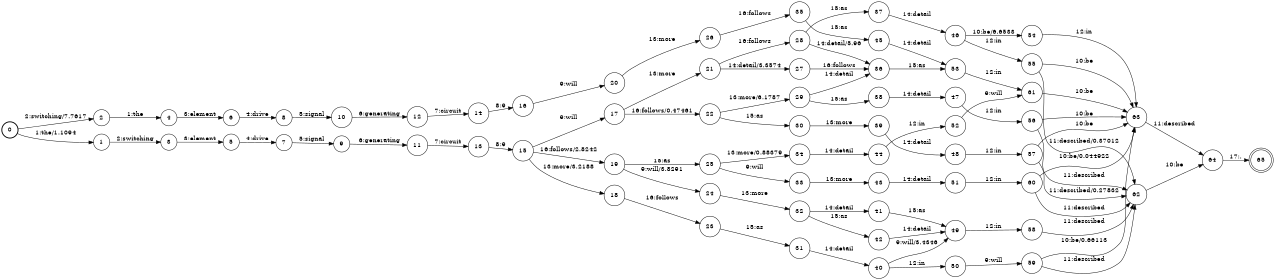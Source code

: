 digraph FST {
rankdir = LR;
size = "8.5,11";
label = "";
center = 1;
orientation = Portrait;
ranksep = "0.4";
nodesep = "0.25";
0 [label = "0", shape = circle, style = bold, fontsize = 14]
	0 -> 1 [label = "1:the/1.1094", fontsize = 14];
	0 -> 2 [label = "2:switching/7.7617", fontsize = 14];
1 [label = "1", shape = circle, style = solid, fontsize = 14]
	1 -> 3 [label = "2:switching", fontsize = 14];
2 [label = "2", shape = circle, style = solid, fontsize = 14]
	2 -> 4 [label = "1:the", fontsize = 14];
3 [label = "3", shape = circle, style = solid, fontsize = 14]
	3 -> 5 [label = "3:element", fontsize = 14];
4 [label = "4", shape = circle, style = solid, fontsize = 14]
	4 -> 6 [label = "3:element", fontsize = 14];
5 [label = "5", shape = circle, style = solid, fontsize = 14]
	5 -> 7 [label = "4:drive", fontsize = 14];
6 [label = "6", shape = circle, style = solid, fontsize = 14]
	6 -> 8 [label = "4:drive", fontsize = 14];
7 [label = "7", shape = circle, style = solid, fontsize = 14]
	7 -> 9 [label = "5:signal", fontsize = 14];
8 [label = "8", shape = circle, style = solid, fontsize = 14]
	8 -> 10 [label = "5:signal", fontsize = 14];
9 [label = "9", shape = circle, style = solid, fontsize = 14]
	9 -> 11 [label = "6:generating", fontsize = 14];
10 [label = "10", shape = circle, style = solid, fontsize = 14]
	10 -> 12 [label = "6:generating", fontsize = 14];
11 [label = "11", shape = circle, style = solid, fontsize = 14]
	11 -> 13 [label = "7:circuit", fontsize = 14];
12 [label = "12", shape = circle, style = solid, fontsize = 14]
	12 -> 14 [label = "7:circuit", fontsize = 14];
13 [label = "13", shape = circle, style = solid, fontsize = 14]
	13 -> 15 [label = "8:9", fontsize = 14];
14 [label = "14", shape = circle, style = solid, fontsize = 14]
	14 -> 16 [label = "8:9", fontsize = 14];
15 [label = "15", shape = circle, style = solid, fontsize = 14]
	15 -> 17 [label = "9:will", fontsize = 14];
	15 -> 18 [label = "13:more/3.2188", fontsize = 14];
	15 -> 19 [label = "16:follows/2.8242", fontsize = 14];
16 [label = "16", shape = circle, style = solid, fontsize = 14]
	16 -> 20 [label = "9:will", fontsize = 14];
17 [label = "17", shape = circle, style = solid, fontsize = 14]
	17 -> 21 [label = "13:more", fontsize = 14];
	17 -> 22 [label = "16:follows/0.47461", fontsize = 14];
18 [label = "18", shape = circle, style = solid, fontsize = 14]
	18 -> 23 [label = "16:follows", fontsize = 14];
19 [label = "19", shape = circle, style = solid, fontsize = 14]
	19 -> 24 [label = "9:will/3.8291", fontsize = 14];
	19 -> 25 [label = "15:as", fontsize = 14];
20 [label = "20", shape = circle, style = solid, fontsize = 14]
	20 -> 26 [label = "13:more", fontsize = 14];
21 [label = "21", shape = circle, style = solid, fontsize = 14]
	21 -> 27 [label = "14:detail/3.3574", fontsize = 14];
	21 -> 28 [label = "16:follows", fontsize = 14];
22 [label = "22", shape = circle, style = solid, fontsize = 14]
	22 -> 29 [label = "13:more/6.1787", fontsize = 14];
	22 -> 30 [label = "15:as", fontsize = 14];
23 [label = "23", shape = circle, style = solid, fontsize = 14]
	23 -> 31 [label = "15:as", fontsize = 14];
24 [label = "24", shape = circle, style = solid, fontsize = 14]
	24 -> 32 [label = "13:more", fontsize = 14];
25 [label = "25", shape = circle, style = solid, fontsize = 14]
	25 -> 33 [label = "9:will", fontsize = 14];
	25 -> 34 [label = "13:more/0.88379", fontsize = 14];
26 [label = "26", shape = circle, style = solid, fontsize = 14]
	26 -> 35 [label = "16:follows", fontsize = 14];
27 [label = "27", shape = circle, style = solid, fontsize = 14]
	27 -> 36 [label = "16:follows", fontsize = 14];
28 [label = "28", shape = circle, style = solid, fontsize = 14]
	28 -> 36 [label = "14:detail/5.96", fontsize = 14];
	28 -> 37 [label = "15:as", fontsize = 14];
29 [label = "29", shape = circle, style = solid, fontsize = 14]
	29 -> 36 [label = "14:detail", fontsize = 14];
	29 -> 38 [label = "15:as", fontsize = 14];
30 [label = "30", shape = circle, style = solid, fontsize = 14]
	30 -> 39 [label = "13:more", fontsize = 14];
31 [label = "31", shape = circle, style = solid, fontsize = 14]
	31 -> 40 [label = "14:detail", fontsize = 14];
32 [label = "32", shape = circle, style = solid, fontsize = 14]
	32 -> 41 [label = "14:detail", fontsize = 14];
	32 -> 42 [label = "15:as", fontsize = 14];
33 [label = "33", shape = circle, style = solid, fontsize = 14]
	33 -> 43 [label = "13:more", fontsize = 14];
34 [label = "34", shape = circle, style = solid, fontsize = 14]
	34 -> 44 [label = "14:detail", fontsize = 14];
35 [label = "35", shape = circle, style = solid, fontsize = 14]
	35 -> 45 [label = "15:as", fontsize = 14];
36 [label = "36", shape = circle, style = solid, fontsize = 14]
	36 -> 53 [label = "15:as", fontsize = 14];
37 [label = "37", shape = circle, style = solid, fontsize = 14]
	37 -> 46 [label = "14:detail", fontsize = 14];
38 [label = "38", shape = circle, style = solid, fontsize = 14]
	38 -> 47 [label = "14:detail", fontsize = 14];
39 [label = "39", shape = circle, style = solid, fontsize = 14]
	39 -> 48 [label = "14:detail", fontsize = 14];
40 [label = "40", shape = circle, style = solid, fontsize = 14]
	40 -> 49 [label = "9:will/3.4346", fontsize = 14];
	40 -> 50 [label = "12:in", fontsize = 14];
41 [label = "41", shape = circle, style = solid, fontsize = 14]
	41 -> 49 [label = "15:as", fontsize = 14];
42 [label = "42", shape = circle, style = solid, fontsize = 14]
	42 -> 49 [label = "14:detail", fontsize = 14];
43 [label = "43", shape = circle, style = solid, fontsize = 14]
	43 -> 51 [label = "14:detail", fontsize = 14];
44 [label = "44", shape = circle, style = solid, fontsize = 14]
	44 -> 52 [label = "12:in", fontsize = 14];
45 [label = "45", shape = circle, style = solid, fontsize = 14]
	45 -> 53 [label = "14:detail", fontsize = 14];
46 [label = "46", shape = circle, style = solid, fontsize = 14]
	46 -> 54 [label = "10:be/6.6533", fontsize = 14];
	46 -> 55 [label = "12:in", fontsize = 14];
47 [label = "47", shape = circle, style = solid, fontsize = 14]
	47 -> 56 [label = "12:in", fontsize = 14];
48 [label = "48", shape = circle, style = solid, fontsize = 14]
	48 -> 57 [label = "12:in", fontsize = 14];
49 [label = "49", shape = circle, style = solid, fontsize = 14]
	49 -> 58 [label = "12:in", fontsize = 14];
50 [label = "50", shape = circle, style = solid, fontsize = 14]
	50 -> 59 [label = "9:will", fontsize = 14];
51 [label = "51", shape = circle, style = solid, fontsize = 14]
	51 -> 60 [label = "12:in", fontsize = 14];
52 [label = "52", shape = circle, style = solid, fontsize = 14]
	52 -> 61 [label = "9:will", fontsize = 14];
53 [label = "53", shape = circle, style = solid, fontsize = 14]
	53 -> 61 [label = "12:in", fontsize = 14];
54 [label = "54", shape = circle, style = solid, fontsize = 14]
	54 -> 63 [label = "12:in", fontsize = 14];
55 [label = "55", shape = circle, style = solid, fontsize = 14]
	55 -> 63 [label = "10:be", fontsize = 14];
	55 -> 62 [label = "11:described/0.37012", fontsize = 14];
56 [label = "56", shape = circle, style = solid, fontsize = 14]
	56 -> 63 [label = "10:be", fontsize = 14];
	56 -> 62 [label = "11:described", fontsize = 14];
57 [label = "57", shape = circle, style = solid, fontsize = 14]
	57 -> 63 [label = "10:be", fontsize = 14];
	57 -> 62 [label = "11:described/0.27832", fontsize = 14];
58 [label = "58", shape = circle, style = solid, fontsize = 14]
	58 -> 62 [label = "11:described", fontsize = 14];
59 [label = "59", shape = circle, style = solid, fontsize = 14]
	59 -> 63 [label = "10:be/0.66113", fontsize = 14];
	59 -> 62 [label = "11:described", fontsize = 14];
60 [label = "60", shape = circle, style = solid, fontsize = 14]
	60 -> 63 [label = "10:be/0.044922", fontsize = 14];
	60 -> 62 [label = "11:described", fontsize = 14];
61 [label = "61", shape = circle, style = solid, fontsize = 14]
	61 -> 63 [label = "10:be", fontsize = 14];
62 [label = "62", shape = circle, style = solid, fontsize = 14]
	62 -> 64 [label = "10:be", fontsize = 14];
63 [label = "63", shape = circle, style = solid, fontsize = 14]
	63 -> 64 [label = "11:described", fontsize = 14];
64 [label = "64", shape = circle, style = solid, fontsize = 14]
	64 -> 65 [label = "17:.", fontsize = 14];
65 [label = "65", shape = doublecircle, style = solid, fontsize = 14]
}
